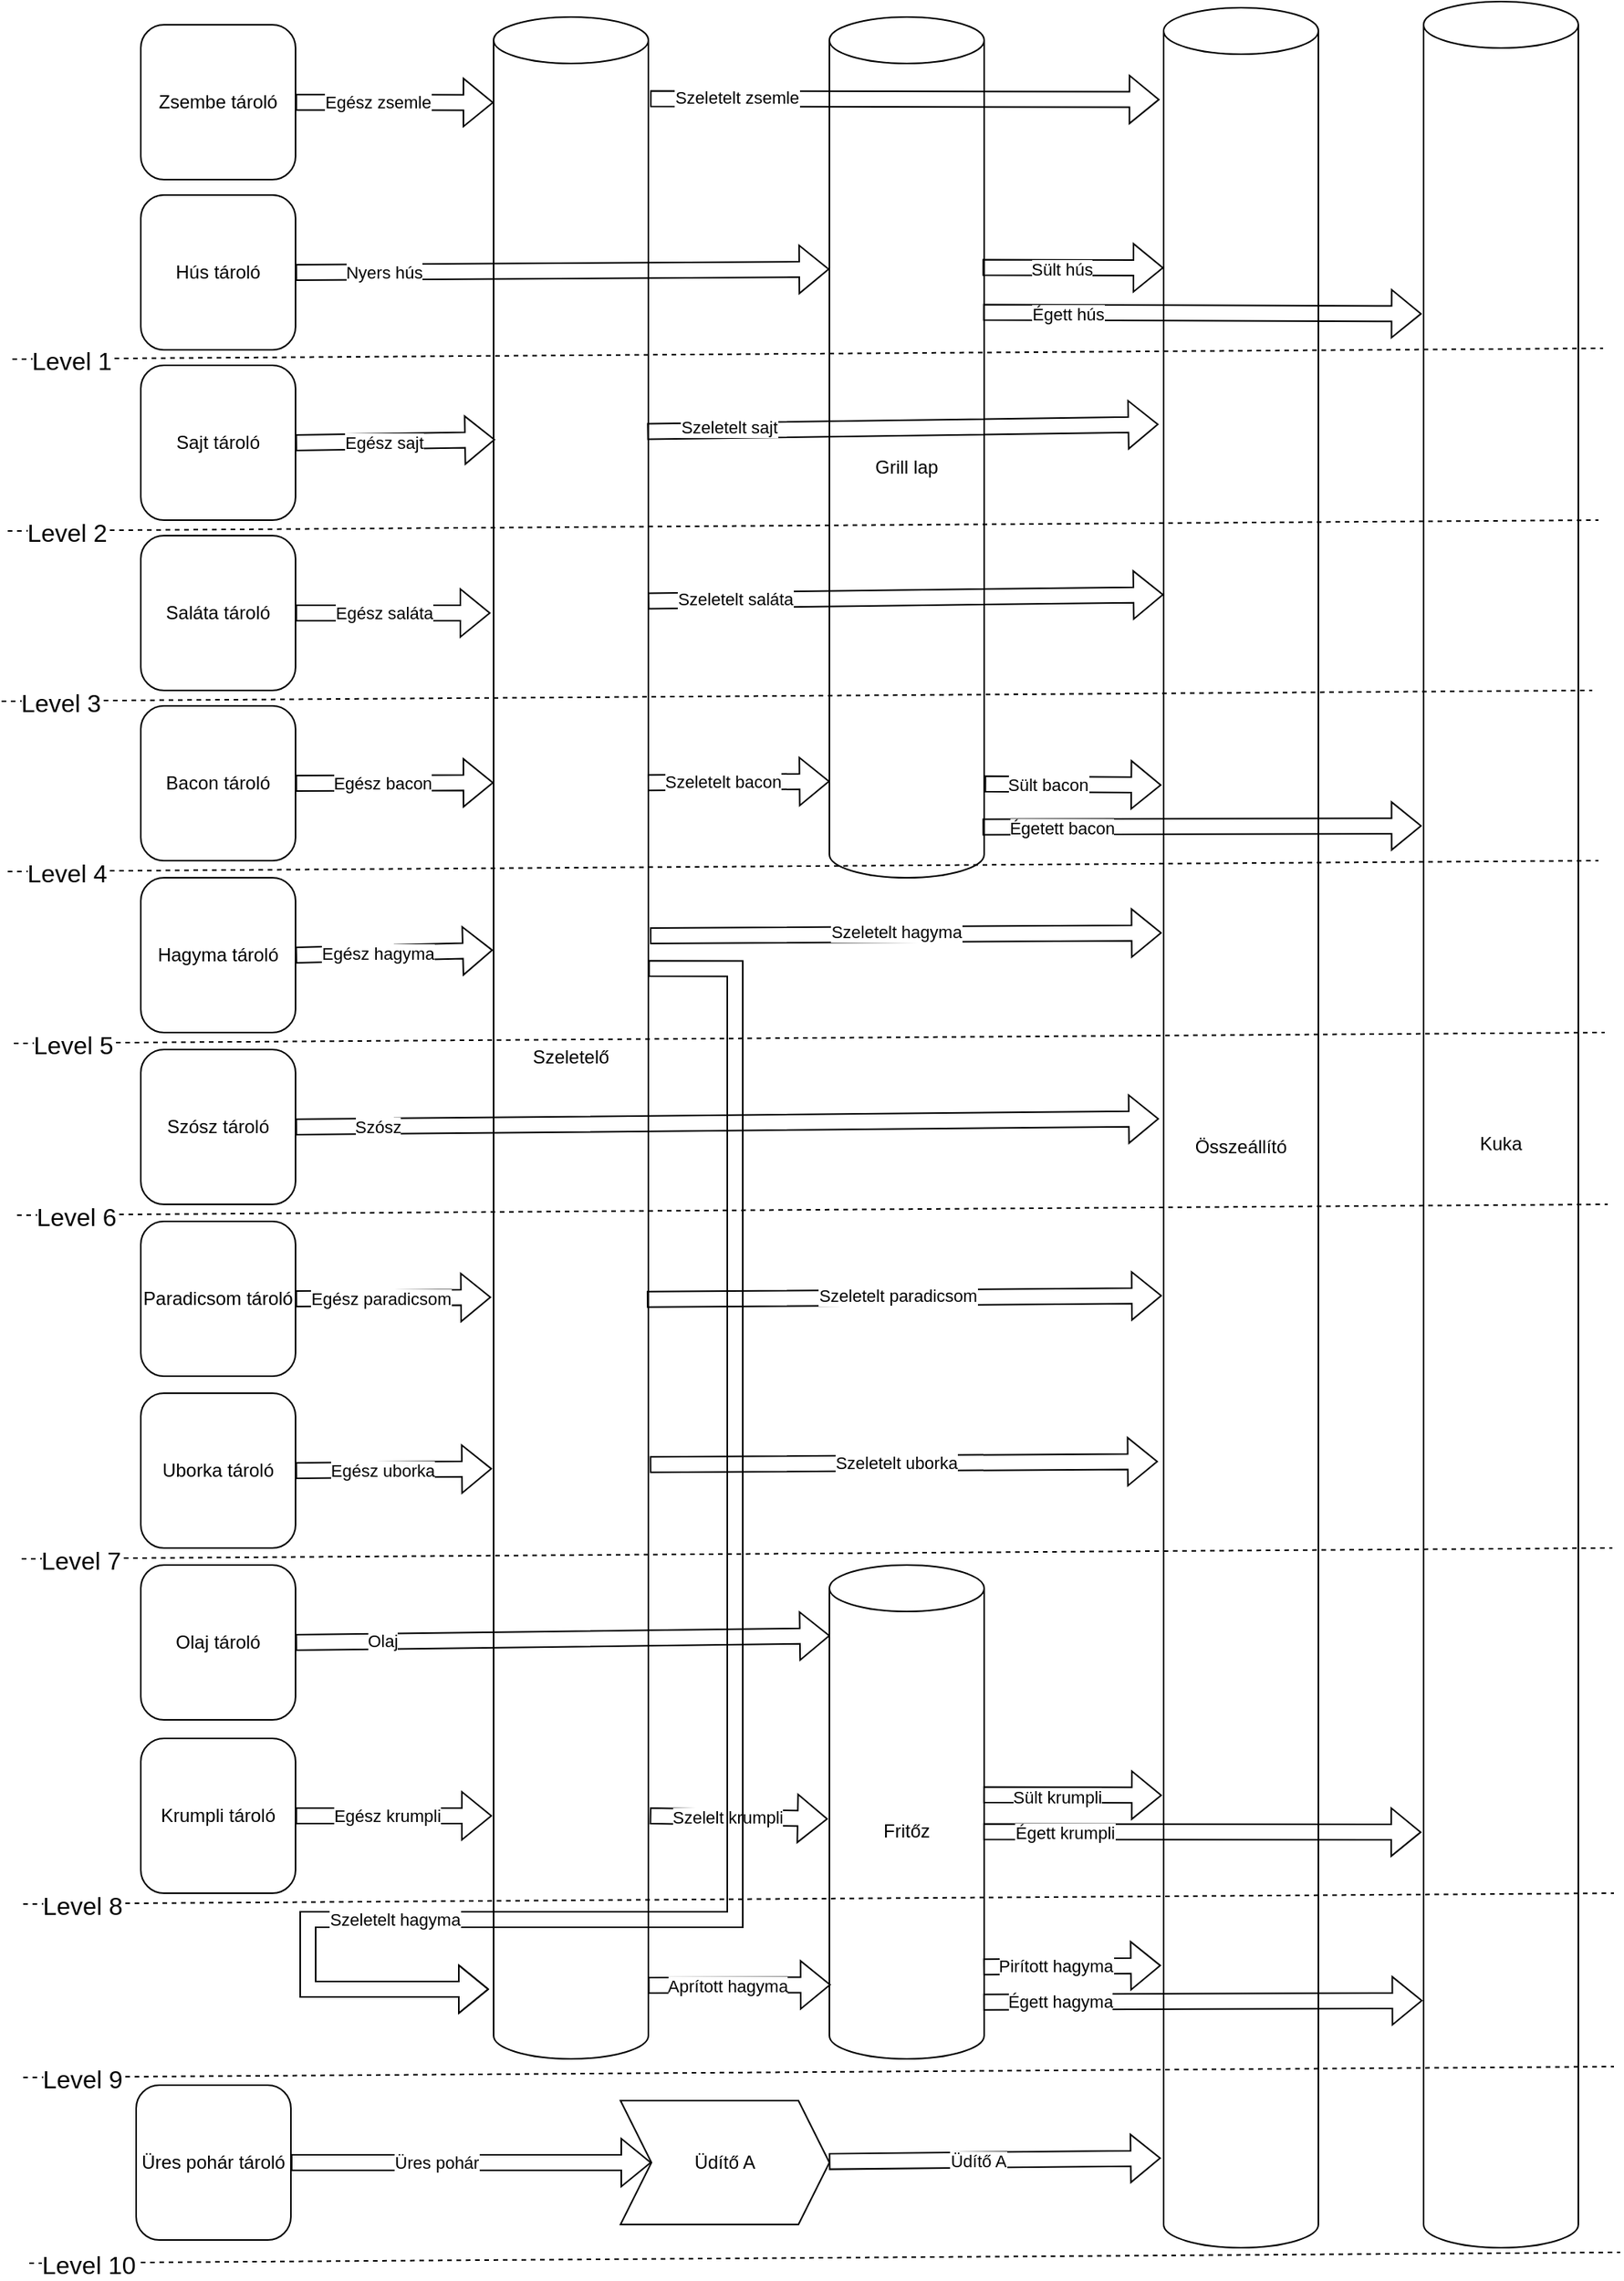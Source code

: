 <mxfile version="20.4.1" type="device"><diagram id="pB3RQea7qA_0PDvsNQ9B" name="1 oldal"><mxGraphModel dx="1695" dy="1345" grid="0" gridSize="10" guides="1" tooltips="1" connect="1" arrows="1" fold="1" page="0" pageScale="1" pageWidth="827" pageHeight="1169" math="0" shadow="0"><root><mxCell id="0"/><mxCell id="1" parent="0"/><mxCell id="LJ7KMssVu-tQvVrN7xNj-1" value="Zsembe tároló" style="rounded=1;whiteSpace=wrap;html=1;" parent="1" vertex="1"><mxGeometry x="162" y="-29" width="100" height="100" as="geometry"/></mxCell><mxCell id="LJ7KMssVu-tQvVrN7xNj-2" value="Hús tároló" style="rounded=1;whiteSpace=wrap;html=1;" parent="1" vertex="1"><mxGeometry x="162" y="81" width="100" height="100" as="geometry"/></mxCell><mxCell id="LJ7KMssVu-tQvVrN7xNj-3" value="" style="shape=flexArrow;endArrow=classic;html=1;rounded=0;entryX=0;entryY=0;entryDx=0;entryDy=55.25;entryPerimeter=0;" parent="1" source="LJ7KMssVu-tQvVrN7xNj-1" target="LJ7KMssVu-tQvVrN7xNj-5" edge="1"><mxGeometry width="50" height="50" relative="1" as="geometry"><mxPoint x="417" y="65" as="sourcePoint"/><mxPoint x="466" y="21" as="targetPoint"/></mxGeometry></mxCell><mxCell id="LJ7KMssVu-tQvVrN7xNj-4" value="Egész zsemle" style="edgeLabel;html=1;align=center;verticalAlign=middle;resizable=0;points=[];" parent="LJ7KMssVu-tQvVrN7xNj-3" vertex="1" connectable="0"><mxGeometry x="-0.177" relative="1" as="geometry"><mxPoint as="offset"/></mxGeometry></mxCell><mxCell id="LJ7KMssVu-tQvVrN7xNj-5" value="Szeletelő" style="shape=cylinder3;whiteSpace=wrap;html=1;boundedLbl=1;backgroundOutline=1;size=15;" parent="1" vertex="1"><mxGeometry x="390" y="-34" width="100" height="1319" as="geometry"/></mxCell><mxCell id="LJ7KMssVu-tQvVrN7xNj-7" value="Grill lap" style="shape=cylinder3;whiteSpace=wrap;html=1;boundedLbl=1;backgroundOutline=1;size=15;" parent="1" vertex="1"><mxGeometry x="607" y="-34" width="100" height="556" as="geometry"/></mxCell><mxCell id="LJ7KMssVu-tQvVrN7xNj-8" value="" style="shape=flexArrow;endArrow=classic;html=1;rounded=0;exitX=1;exitY=0.5;exitDx=0;exitDy=0;entryX=0;entryY=0.293;entryDx=0;entryDy=0;entryPerimeter=0;" parent="1" source="LJ7KMssVu-tQvVrN7xNj-2" target="LJ7KMssVu-tQvVrN7xNj-7" edge="1"><mxGeometry width="50" height="50" relative="1" as="geometry"><mxPoint x="282" y="435" as="sourcePoint"/><mxPoint x="565" y="120" as="targetPoint"/></mxGeometry></mxCell><mxCell id="LJ7KMssVu-tQvVrN7xNj-9" value="Nyers hús" style="edgeLabel;html=1;align=center;verticalAlign=middle;resizable=0;points=[];" parent="LJ7KMssVu-tQvVrN7xNj-8" vertex="1" connectable="0"><mxGeometry x="-0.578" y="2" relative="1" as="geometry"><mxPoint x="-16" y="2" as="offset"/></mxGeometry></mxCell><mxCell id="LJ7KMssVu-tQvVrN7xNj-10" value="Sajt tároló" style="rounded=1;whiteSpace=wrap;html=1;" parent="1" vertex="1"><mxGeometry x="162" y="191" width="100" height="100" as="geometry"/></mxCell><mxCell id="LJ7KMssVu-tQvVrN7xNj-11" value="" style="shape=flexArrow;endArrow=classic;html=1;rounded=0;exitX=1;exitY=0.5;exitDx=0;exitDy=0;" parent="1" source="LJ7KMssVu-tQvVrN7xNj-10" edge="1"><mxGeometry width="50" height="50" relative="1" as="geometry"><mxPoint x="218" y="321" as="sourcePoint"/><mxPoint x="391" y="239" as="targetPoint"/></mxGeometry></mxCell><mxCell id="LJ7KMssVu-tQvVrN7xNj-13" value="Egész sajt" style="edgeLabel;html=1;align=center;verticalAlign=middle;resizable=0;points=[];" parent="LJ7KMssVu-tQvVrN7xNj-11" vertex="1" connectable="0"><mxGeometry x="-0.29" relative="1" as="geometry"><mxPoint x="11" as="offset"/></mxGeometry></mxCell><mxCell id="LJ7KMssVu-tQvVrN7xNj-14" value="Saláta tároló" style="rounded=1;whiteSpace=wrap;html=1;" parent="1" vertex="1"><mxGeometry x="162" y="301" width="100" height="100" as="geometry"/></mxCell><mxCell id="LJ7KMssVu-tQvVrN7xNj-16" value="" style="shape=flexArrow;endArrow=classic;html=1;rounded=0;exitX=1;exitY=0.5;exitDx=0;exitDy=0;" parent="1" source="LJ7KMssVu-tQvVrN7xNj-14" edge="1"><mxGeometry width="50" height="50" relative="1" as="geometry"><mxPoint x="272" y="310" as="sourcePoint"/><mxPoint x="388" y="351" as="targetPoint"/></mxGeometry></mxCell><mxCell id="LJ7KMssVu-tQvVrN7xNj-17" value="Egész saláta" style="edgeLabel;html=1;align=center;verticalAlign=middle;resizable=0;points=[];" parent="LJ7KMssVu-tQvVrN7xNj-16" vertex="1" connectable="0"><mxGeometry x="-0.369" y="2" relative="1" as="geometry"><mxPoint x="17" y="2" as="offset"/></mxGeometry></mxCell><mxCell id="LJ7KMssVu-tQvVrN7xNj-18" value="Bacon tároló" style="rounded=1;whiteSpace=wrap;html=1;" parent="1" vertex="1"><mxGeometry x="162" y="411" width="100" height="100" as="geometry"/></mxCell><mxCell id="LJ7KMssVu-tQvVrN7xNj-19" value="" style="shape=flexArrow;endArrow=classic;html=1;rounded=0;exitX=1;exitY=0.5;exitDx=0;exitDy=0;entryX=0;entryY=0.375;entryDx=0;entryDy=0;entryPerimeter=0;" parent="1" source="LJ7KMssVu-tQvVrN7xNj-18" edge="1" target="LJ7KMssVu-tQvVrN7xNj-5"><mxGeometry width="50" height="50" relative="1" as="geometry"><mxPoint x="225" y="386" as="sourcePoint"/><mxPoint x="389" y="462" as="targetPoint"/></mxGeometry></mxCell><mxCell id="LJ7KMssVu-tQvVrN7xNj-20" value="Egész bacon" style="edgeLabel;html=1;align=center;verticalAlign=middle;resizable=0;points=[];" parent="LJ7KMssVu-tQvVrN7xNj-19" vertex="1" connectable="0"><mxGeometry x="-0.166" y="-2" relative="1" as="geometry"><mxPoint x="2" y="-2" as="offset"/></mxGeometry></mxCell><mxCell id="LJ7KMssVu-tQvVrN7xNj-21" value="Hagyma tároló" style="rounded=1;whiteSpace=wrap;html=1;" parent="1" vertex="1"><mxGeometry x="162" y="522" width="100" height="100" as="geometry"/></mxCell><mxCell id="LJ7KMssVu-tQvVrN7xNj-22" value="" style="shape=flexArrow;endArrow=classic;html=1;rounded=0;exitX=0.995;exitY=0.375;exitDx=0;exitDy=0;exitPerimeter=0;entryX=0.002;entryY=0.888;entryDx=0;entryDy=0;entryPerimeter=0;" parent="1" source="LJ7KMssVu-tQvVrN7xNj-5" target="LJ7KMssVu-tQvVrN7xNj-7" edge="1"><mxGeometry width="50" height="50" relative="1" as="geometry"><mxPoint x="292" y="397" as="sourcePoint"/><mxPoint x="558" y="618" as="targetPoint"/></mxGeometry></mxCell><mxCell id="LJ7KMssVu-tQvVrN7xNj-23" value="Szeletelt bacon" style="edgeLabel;html=1;align=center;verticalAlign=middle;resizable=0;points=[];" parent="LJ7KMssVu-tQvVrN7xNj-22" vertex="1" connectable="0"><mxGeometry x="-0.181" y="1" relative="1" as="geometry"><mxPoint as="offset"/></mxGeometry></mxCell><mxCell id="LJ7KMssVu-tQvVrN7xNj-24" value="" style="shape=flexArrow;endArrow=classic;html=1;rounded=0;exitX=1;exitY=0.5;exitDx=0;exitDy=0;entryX=-0.004;entryY=0.457;entryDx=0;entryDy=0;entryPerimeter=0;" parent="1" source="LJ7KMssVu-tQvVrN7xNj-21" target="LJ7KMssVu-tQvVrN7xNj-5" edge="1"><mxGeometry width="50" height="50" relative="1" as="geometry"><mxPoint x="292" y="397" as="sourcePoint"/><mxPoint x="390" y="572" as="targetPoint"/></mxGeometry></mxCell><mxCell id="LJ7KMssVu-tQvVrN7xNj-25" value="Egész hagyma" style="edgeLabel;html=1;align=center;verticalAlign=middle;resizable=0;points=[];" parent="LJ7KMssVu-tQvVrN7xNj-24" vertex="1" connectable="0"><mxGeometry x="-0.18" relative="1" as="geometry"><mxPoint as="offset"/></mxGeometry></mxCell><mxCell id="LJ7KMssVu-tQvVrN7xNj-26" value="Szósz tároló" style="rounded=1;whiteSpace=wrap;html=1;" parent="1" vertex="1"><mxGeometry x="162" y="633" width="100" height="100" as="geometry"/></mxCell><mxCell id="LJ7KMssVu-tQvVrN7xNj-28" value="Paradicsom tároló" style="rounded=1;whiteSpace=wrap;html=1;" parent="1" vertex="1"><mxGeometry x="162" y="744" width="100" height="100" as="geometry"/></mxCell><mxCell id="LJ7KMssVu-tQvVrN7xNj-29" value="" style="shape=flexArrow;endArrow=classic;html=1;rounded=0;exitX=1;exitY=0.5;exitDx=0;exitDy=0;entryX=-0.016;entryY=0.627;entryDx=0;entryDy=0;entryPerimeter=0;" parent="1" source="LJ7KMssVu-tQvVrN7xNj-28" target="LJ7KMssVu-tQvVrN7xNj-5" edge="1"><mxGeometry width="50" height="50" relative="1" as="geometry"><mxPoint x="323" y="702" as="sourcePoint"/><mxPoint x="373" y="652" as="targetPoint"/></mxGeometry></mxCell><mxCell id="LJ7KMssVu-tQvVrN7xNj-30" value="Egész paradicsom" style="edgeLabel;html=1;align=center;verticalAlign=middle;resizable=0;points=[];" parent="LJ7KMssVu-tQvVrN7xNj-29" vertex="1" connectable="0"><mxGeometry x="-0.255" y="-1" relative="1" as="geometry"><mxPoint x="8" y="-1" as="offset"/></mxGeometry></mxCell><mxCell id="LJ7KMssVu-tQvVrN7xNj-31" value="Uborka tároló" style="rounded=1;whiteSpace=wrap;html=1;" parent="1" vertex="1"><mxGeometry x="162" y="855" width="100" height="100" as="geometry"/></mxCell><mxCell id="LJ7KMssVu-tQvVrN7xNj-32" value="" style="shape=flexArrow;endArrow=classic;html=1;rounded=0;exitX=1;exitY=0.5;exitDx=0;exitDy=0;entryX=-0.01;entryY=0.711;entryDx=0;entryDy=0;entryPerimeter=0;" parent="1" source="LJ7KMssVu-tQvVrN7xNj-31" target="LJ7KMssVu-tQvVrN7xNj-5" edge="1"><mxGeometry width="50" height="50" relative="1" as="geometry"><mxPoint x="323" y="862" as="sourcePoint"/><mxPoint x="373" y="812" as="targetPoint"/></mxGeometry></mxCell><mxCell id="LJ7KMssVu-tQvVrN7xNj-33" value="Egész uborka" style="edgeLabel;html=1;align=center;verticalAlign=middle;resizable=0;points=[];" parent="LJ7KMssVu-tQvVrN7xNj-32" vertex="1" connectable="0"><mxGeometry x="-0.128" y="-1" relative="1" as="geometry"><mxPoint y="-1" as="offset"/></mxGeometry></mxCell><mxCell id="LJ7KMssVu-tQvVrN7xNj-34" value="Olaj tároló" style="rounded=1;whiteSpace=wrap;html=1;" parent="1" vertex="1"><mxGeometry x="162" y="966" width="100" height="100" as="geometry"/></mxCell><mxCell id="LJ7KMssVu-tQvVrN7xNj-35" value="" style="shape=flexArrow;endArrow=classic;html=1;rounded=0;exitX=1;exitY=0.5;exitDx=0;exitDy=0;entryX=0.004;entryY=0.143;entryDx=0;entryDy=0;entryPerimeter=0;" parent="1" source="LJ7KMssVu-tQvVrN7xNj-34" target="LJ7KMssVu-tQvVrN7xNj-37" edge="1"><mxGeometry width="50" height="50" relative="1" as="geometry"><mxPoint x="336" y="1048" as="sourcePoint"/><mxPoint x="597" y="1017" as="targetPoint"/></mxGeometry></mxCell><mxCell id="LJ7KMssVu-tQvVrN7xNj-36" value="Olaj" style="edgeLabel;html=1;align=center;verticalAlign=middle;resizable=0;points=[];" parent="LJ7KMssVu-tQvVrN7xNj-35" vertex="1" connectable="0"><mxGeometry x="-0.195" y="-1" relative="1" as="geometry"><mxPoint x="-83" as="offset"/></mxGeometry></mxCell><mxCell id="LJ7KMssVu-tQvVrN7xNj-37" value="Fritőz" style="shape=cylinder3;whiteSpace=wrap;html=1;boundedLbl=1;backgroundOutline=1;size=15;" parent="1" vertex="1"><mxGeometry x="607" y="966" width="100" height="319" as="geometry"/></mxCell><mxCell id="LJ7KMssVu-tQvVrN7xNj-40" value="" style="shape=flexArrow;endArrow=classic;html=1;rounded=0;exitX=1;exitY=0.5;exitDx=0;exitDy=0;" parent="1" source="LJ7KMssVu-tQvVrN7xNj-54" edge="1"><mxGeometry width="50" height="50" relative="1" as="geometry"><mxPoint x="262" y="1240" as="sourcePoint"/><mxPoint x="389" y="1128" as="targetPoint"/></mxGeometry></mxCell><mxCell id="LJ7KMssVu-tQvVrN7xNj-41" value="Egész krumpli" style="edgeLabel;html=1;align=center;verticalAlign=middle;resizable=0;points=[];" parent="LJ7KMssVu-tQvVrN7xNj-40" vertex="1" connectable="0"><mxGeometry x="-0.183" y="-2" relative="1" as="geometry"><mxPoint x="7" y="-2" as="offset"/></mxGeometry></mxCell><mxCell id="LJ7KMssVu-tQvVrN7xNj-44" value="" style="shape=flexArrow;endArrow=classic;html=1;rounded=0;exitX=1.009;exitY=0.881;exitDx=0;exitDy=0;exitPerimeter=0;" parent="1" source="LJ7KMssVu-tQvVrN7xNj-5" edge="1"><mxGeometry width="50" height="50" relative="1" as="geometry"><mxPoint x="356" y="1195" as="sourcePoint"/><mxPoint x="606" y="1130" as="targetPoint"/></mxGeometry></mxCell><mxCell id="LJ7KMssVu-tQvVrN7xNj-45" value="Szelelt krumpli" style="edgeLabel;html=1;align=center;verticalAlign=middle;resizable=0;points=[];" parent="LJ7KMssVu-tQvVrN7xNj-44" vertex="1" connectable="0"><mxGeometry x="-0.367" relative="1" as="geometry"><mxPoint x="13" as="offset"/></mxGeometry></mxCell><mxCell id="LJ7KMssVu-tQvVrN7xNj-46" value="" style="shape=flexArrow;endArrow=classic;html=1;rounded=0;exitX=0.998;exitY=0.964;exitDx=0;exitDy=0;exitPerimeter=0;entryX=0.009;entryY=0.85;entryDx=0;entryDy=0;entryPerimeter=0;" parent="1" source="LJ7KMssVu-tQvVrN7xNj-5" target="LJ7KMssVu-tQvVrN7xNj-37" edge="1"><mxGeometry width="50" height="50" relative="1" as="geometry"><mxPoint x="356" y="1195" as="sourcePoint"/><mxPoint x="584" y="1247" as="targetPoint"/></mxGeometry></mxCell><mxCell id="LJ7KMssVu-tQvVrN7xNj-47" value="Aprított hagyma" style="edgeLabel;html=1;align=center;verticalAlign=middle;resizable=0;points=[];" parent="LJ7KMssVu-tQvVrN7xNj-46" vertex="1" connectable="0"><mxGeometry x="-0.254" y="-1" relative="1" as="geometry"><mxPoint x="7" y="-1" as="offset"/></mxGeometry></mxCell><mxCell id="LJ7KMssVu-tQvVrN7xNj-54" value="Krumpli tároló" style="rounded=1;whiteSpace=wrap;html=1;" parent="1" vertex="1"><mxGeometry x="162" y="1078" width="100" height="100" as="geometry"/></mxCell><mxCell id="LJ7KMssVu-tQvVrN7xNj-58" value="" style="shape=flexArrow;endArrow=classic;html=1;rounded=0;edgeStyle=orthogonalEdgeStyle;exitX=1;exitY=0.466;exitDx=0;exitDy=0;exitPerimeter=0;" parent="1" source="LJ7KMssVu-tQvVrN7xNj-5" edge="1"><mxGeometry width="50" height="50" relative="1" as="geometry"><mxPoint x="597" y="560" as="sourcePoint"/><mxPoint x="387" y="1240" as="targetPoint"/><Array as="points"><mxPoint x="546" y="581"/><mxPoint x="546" y="1195"/><mxPoint x="270" y="1195"/><mxPoint x="270" y="1240"/></Array></mxGeometry></mxCell><mxCell id="LJ7KMssVu-tQvVrN7xNj-59" value="Szeletelt hagyma" style="edgeLabel;html=1;align=center;verticalAlign=middle;resizable=0;points=[];" parent="LJ7KMssVu-tQvVrN7xNj-58" vertex="1" connectable="0"><mxGeometry x="0.608" relative="1" as="geometry"><mxPoint as="offset"/></mxGeometry></mxCell><mxCell id="LJ7KMssVu-tQvVrN7xNj-66" value="Összeállító" style="shape=cylinder3;whiteSpace=wrap;html=1;boundedLbl=1;backgroundOutline=1;size=15;" parent="1" vertex="1"><mxGeometry x="823" y="-40" width="100" height="1447" as="geometry"/></mxCell><mxCell id="LJ7KMssVu-tQvVrN7xNj-74" value="Kuka" style="shape=cylinder3;whiteSpace=wrap;html=1;boundedLbl=1;backgroundOutline=1;size=15;" parent="1" vertex="1"><mxGeometry x="991" y="-44" width="100" height="1451" as="geometry"/></mxCell><mxCell id="LJ7KMssVu-tQvVrN7xNj-75" value="" style="shape=flexArrow;endArrow=classic;html=1;rounded=0;exitX=1.011;exitY=0.04;exitDx=0;exitDy=0;exitPerimeter=0;entryX=-0.026;entryY=0.041;entryDx=0;entryDy=0;entryPerimeter=0;" parent="1" source="LJ7KMssVu-tQvVrN7xNj-5" target="LJ7KMssVu-tQvVrN7xNj-66" edge="1"><mxGeometry width="50" height="50" relative="1" as="geometry"><mxPoint x="739" y="87" as="sourcePoint"/><mxPoint x="789" y="37" as="targetPoint"/></mxGeometry></mxCell><mxCell id="LJ7KMssVu-tQvVrN7xNj-76" value="Szeletelt zsemle" style="edgeLabel;html=1;align=center;verticalAlign=middle;resizable=0;points=[];" parent="LJ7KMssVu-tQvVrN7xNj-75" vertex="1" connectable="0"><mxGeometry x="-0.687" y="-1" relative="1" as="geometry"><mxPoint x="4" y="-2" as="offset"/></mxGeometry></mxCell><mxCell id="LJ7KMssVu-tQvVrN7xNj-77" value="" style="shape=flexArrow;endArrow=classic;html=1;rounded=0;exitX=0.989;exitY=0.291;exitDx=0;exitDy=0;exitPerimeter=0;" parent="1" source="LJ7KMssVu-tQvVrN7xNj-7" edge="1"><mxGeometry width="50" height="50" relative="1" as="geometry"><mxPoint x="792" y="180" as="sourcePoint"/><mxPoint x="823" y="128" as="targetPoint"/></mxGeometry></mxCell><mxCell id="LJ7KMssVu-tQvVrN7xNj-78" value="Sült hús" style="edgeLabel;html=1;align=center;verticalAlign=middle;resizable=0;points=[];" parent="LJ7KMssVu-tQvVrN7xNj-77" vertex="1" connectable="0"><mxGeometry x="-0.127" y="-1" relative="1" as="geometry"><mxPoint as="offset"/></mxGeometry></mxCell><mxCell id="LJ7KMssVu-tQvVrN7xNj-79" value="" style="shape=flexArrow;endArrow=classic;html=1;rounded=0;exitX=0.993;exitY=0.343;exitDx=0;exitDy=0;exitPerimeter=0;entryX=-0.012;entryY=0.139;entryDx=0;entryDy=0;entryPerimeter=0;" parent="1" source="LJ7KMssVu-tQvVrN7xNj-7" target="LJ7KMssVu-tQvVrN7xNj-74" edge="1"><mxGeometry width="50" height="50" relative="1" as="geometry"><mxPoint x="792" y="180" as="sourcePoint"/><mxPoint x="973" y="157" as="targetPoint"/></mxGeometry></mxCell><mxCell id="LJ7KMssVu-tQvVrN7xNj-80" value="Égett hús" style="edgeLabel;html=1;align=center;verticalAlign=middle;resizable=0;points=[];" parent="LJ7KMssVu-tQvVrN7xNj-79" vertex="1" connectable="0"><mxGeometry x="-0.615" y="-1" relative="1" as="geometry"><mxPoint as="offset"/></mxGeometry></mxCell><mxCell id="LJ7KMssVu-tQvVrN7xNj-81" value="" style="shape=flexArrow;endArrow=classic;html=1;rounded=0;exitX=0.992;exitY=0.203;exitDx=0;exitDy=0;exitPerimeter=0;entryX=-0.033;entryY=0.186;entryDx=0;entryDy=0;entryPerimeter=0;" parent="1" source="LJ7KMssVu-tQvVrN7xNj-5" target="LJ7KMssVu-tQvVrN7xNj-66" edge="1"><mxGeometry width="50" height="50" relative="1" as="geometry"><mxPoint x="565" y="266" as="sourcePoint"/><mxPoint x="795" y="244" as="targetPoint"/></mxGeometry></mxCell><mxCell id="LJ7KMssVu-tQvVrN7xNj-82" value="Szeletelt sajt" style="edgeLabel;html=1;align=center;verticalAlign=middle;resizable=0;points=[];" parent="LJ7KMssVu-tQvVrN7xNj-81" vertex="1" connectable="0"><mxGeometry x="-0.68" y="2" relative="1" as="geometry"><mxPoint as="offset"/></mxGeometry></mxCell><mxCell id="LJ7KMssVu-tQvVrN7xNj-83" value="" style="shape=flexArrow;endArrow=classic;html=1;rounded=0;exitX=0.997;exitY=0.286;exitDx=0;exitDy=0;exitPerimeter=0;entryX=0;entryY=0.262;entryDx=0;entryDy=0;entryPerimeter=0;" parent="1" source="LJ7KMssVu-tQvVrN7xNj-5" target="LJ7KMssVu-tQvVrN7xNj-66" edge="1"><mxGeometry width="50" height="50" relative="1" as="geometry"><mxPoint x="640" y="371" as="sourcePoint"/><mxPoint x="690" y="321" as="targetPoint"/></mxGeometry></mxCell><mxCell id="LJ7KMssVu-tQvVrN7xNj-84" value="Szeletelt saláta" style="edgeLabel;html=1;align=center;verticalAlign=middle;resizable=0;points=[];" parent="LJ7KMssVu-tQvVrN7xNj-83" vertex="1" connectable="0"><mxGeometry x="-0.664" y="-1" relative="1" as="geometry"><mxPoint y="-2" as="offset"/></mxGeometry></mxCell><mxCell id="LJ7KMssVu-tQvVrN7xNj-87" value="" style="shape=flexArrow;endArrow=classic;html=1;rounded=0;exitX=0.989;exitY=0.941;exitDx=0;exitDy=0;exitPerimeter=0;entryX=-0.012;entryY=0.367;entryDx=0;entryDy=0;entryPerimeter=0;" parent="1" source="LJ7KMssVu-tQvVrN7xNj-7" target="LJ7KMssVu-tQvVrN7xNj-74" edge="1"><mxGeometry width="50" height="50" relative="1" as="geometry"><mxPoint x="800" y="390" as="sourcePoint"/><mxPoint x="990" y="491" as="targetPoint"/></mxGeometry></mxCell><mxCell id="LJ7KMssVu-tQvVrN7xNj-90" value="Égetett bacon" style="edgeLabel;html=1;align=center;verticalAlign=middle;resizable=0;points=[];" parent="LJ7KMssVu-tQvVrN7xNj-87" vertex="1" connectable="0"><mxGeometry x="-0.731" y="-1" relative="1" as="geometry"><mxPoint x="13" as="offset"/></mxGeometry></mxCell><mxCell id="LJ7KMssVu-tQvVrN7xNj-88" value="" style="shape=flexArrow;endArrow=classic;html=1;rounded=0;exitX=1.003;exitY=0.891;exitDx=0;exitDy=0;exitPerimeter=0;entryX=-0.014;entryY=0.347;entryDx=0;entryDy=0;entryPerimeter=0;" parent="1" source="LJ7KMssVu-tQvVrN7xNj-7" target="LJ7KMssVu-tQvVrN7xNj-66" edge="1"><mxGeometry width="50" height="50" relative="1" as="geometry"><mxPoint x="800" y="390" as="sourcePoint"/><mxPoint x="799" y="461" as="targetPoint"/></mxGeometry></mxCell><mxCell id="LJ7KMssVu-tQvVrN7xNj-89" value="Sült bacon" style="edgeLabel;html=1;align=center;verticalAlign=middle;resizable=0;points=[];" parent="LJ7KMssVu-tQvVrN7xNj-88" vertex="1" connectable="0"><mxGeometry x="-0.29" relative="1" as="geometry"><mxPoint as="offset"/></mxGeometry></mxCell><mxCell id="LJ7KMssVu-tQvVrN7xNj-91" value="" style="shape=flexArrow;endArrow=classic;html=1;rounded=0;exitX=1.01;exitY=0.45;exitDx=0;exitDy=0;exitPerimeter=0;entryX=-0.012;entryY=0.413;entryDx=0;entryDy=0;entryPerimeter=0;" parent="1" source="LJ7KMssVu-tQvVrN7xNj-5" target="LJ7KMssVu-tQvVrN7xNj-66" edge="1"><mxGeometry width="50" height="50" relative="1" as="geometry"><mxPoint x="783" y="580" as="sourcePoint"/><mxPoint x="833" y="530" as="targetPoint"/></mxGeometry></mxCell><mxCell id="LJ7KMssVu-tQvVrN7xNj-92" value="Szeletelt hagyma" style="edgeLabel;html=1;align=center;verticalAlign=middle;resizable=0;points=[];" parent="LJ7KMssVu-tQvVrN7xNj-91" vertex="1" connectable="0"><mxGeometry x="-0.665" y="-1" relative="1" as="geometry"><mxPoint x="103" y="-3" as="offset"/></mxGeometry></mxCell><mxCell id="LJ7KMssVu-tQvVrN7xNj-93" value="" style="shape=flexArrow;endArrow=classic;html=1;rounded=0;exitX=1;exitY=0.5;exitDx=0;exitDy=0;entryX=-0.03;entryY=0.496;entryDx=0;entryDy=0;entryPerimeter=0;" parent="1" source="LJ7KMssVu-tQvVrN7xNj-26" target="LJ7KMssVu-tQvVrN7xNj-66" edge="1"><mxGeometry width="50" height="50" relative="1" as="geometry"><mxPoint x="476" y="666" as="sourcePoint"/><mxPoint x="782" y="692" as="targetPoint"/></mxGeometry></mxCell><mxCell id="LJ7KMssVu-tQvVrN7xNj-94" value="Szósz" style="edgeLabel;html=1;align=center;verticalAlign=middle;resizable=0;points=[];" parent="LJ7KMssVu-tQvVrN7xNj-93" vertex="1" connectable="0"><mxGeometry x="-0.82" y="-3" relative="1" as="geometry"><mxPoint x="3" y="-3" as="offset"/></mxGeometry></mxCell><mxCell id="LJ7KMssVu-tQvVrN7xNj-95" value="" style="shape=flexArrow;endArrow=classic;html=1;rounded=0;exitX=0.99;exitY=0.628;exitDx=0;exitDy=0;exitPerimeter=0;entryX=-0.011;entryY=0.575;entryDx=0;entryDy=0;entryPerimeter=0;" parent="1" source="LJ7KMssVu-tQvVrN7xNj-5" target="LJ7KMssVu-tQvVrN7xNj-66" edge="1"><mxGeometry width="50" height="50" relative="1" as="geometry"><mxPoint x="556" y="758" as="sourcePoint"/><mxPoint x="606" y="708" as="targetPoint"/></mxGeometry></mxCell><mxCell id="LJ7KMssVu-tQvVrN7xNj-96" value="Szeletelt paradicsom" style="edgeLabel;html=1;align=center;verticalAlign=middle;resizable=0;points=[];" parent="LJ7KMssVu-tQvVrN7xNj-95" vertex="1" connectable="0"><mxGeometry x="-0.041" y="-3" relative="1" as="geometry"><mxPoint x="2" y="-4" as="offset"/></mxGeometry></mxCell><mxCell id="LJ7KMssVu-tQvVrN7xNj-97" value="" style="shape=flexArrow;endArrow=classic;html=1;rounded=0;exitX=1.009;exitY=0.709;exitDx=0;exitDy=0;exitPerimeter=0;entryX=-0.037;entryY=0.649;entryDx=0;entryDy=0;entryPerimeter=0;" parent="1" source="LJ7KMssVu-tQvVrN7xNj-5" target="LJ7KMssVu-tQvVrN7xNj-66" edge="1"><mxGeometry width="50" height="50" relative="1" as="geometry"><mxPoint x="556" y="816" as="sourcePoint"/><mxPoint x="606" y="766" as="targetPoint"/></mxGeometry></mxCell><mxCell id="LJ7KMssVu-tQvVrN7xNj-98" value="Szeletelt uborka" style="edgeLabel;html=1;align=center;verticalAlign=middle;resizable=0;points=[];" parent="LJ7KMssVu-tQvVrN7xNj-97" vertex="1" connectable="0"><mxGeometry x="-0.036" relative="1" as="geometry"><mxPoint as="offset"/></mxGeometry></mxCell><mxCell id="LJ7KMssVu-tQvVrN7xNj-99" value="" style="shape=flexArrow;endArrow=classic;html=1;rounded=0;exitX=0.994;exitY=0.465;exitDx=0;exitDy=0;exitPerimeter=0;entryX=-0.011;entryY=0.798;entryDx=0;entryDy=0;entryPerimeter=0;" parent="1" source="LJ7KMssVu-tQvVrN7xNj-37" target="LJ7KMssVu-tQvVrN7xNj-66" edge="1"><mxGeometry width="50" height="50" relative="1" as="geometry"><mxPoint x="556" y="987" as="sourcePoint"/><mxPoint x="606" y="937" as="targetPoint"/></mxGeometry></mxCell><mxCell id="LJ7KMssVu-tQvVrN7xNj-100" value="Sült krumpli" style="edgeLabel;html=1;align=center;verticalAlign=middle;resizable=0;points=[];" parent="LJ7KMssVu-tQvVrN7xNj-99" vertex="1" connectable="0"><mxGeometry x="-0.182" y="-1" relative="1" as="geometry"><mxPoint as="offset"/></mxGeometry></mxCell><mxCell id="LJ7KMssVu-tQvVrN7xNj-101" value="" style="shape=flexArrow;endArrow=classic;html=1;rounded=0;exitX=0.994;exitY=0.54;exitDx=0;exitDy=0;exitPerimeter=0;entryX=-0.014;entryY=0.815;entryDx=0;entryDy=0;entryPerimeter=0;" parent="1" source="LJ7KMssVu-tQvVrN7xNj-37" target="LJ7KMssVu-tQvVrN7xNj-74" edge="1"><mxGeometry width="50" height="50" relative="1" as="geometry"><mxPoint x="700" y="1157" as="sourcePoint"/><mxPoint x="750" y="1107" as="targetPoint"/></mxGeometry></mxCell><mxCell id="LJ7KMssVu-tQvVrN7xNj-102" value="Égett krumpli" style="edgeLabel;html=1;align=center;verticalAlign=middle;resizable=0;points=[];" parent="LJ7KMssVu-tQvVrN7xNj-101" vertex="1" connectable="0"><mxGeometry x="-0.634" relative="1" as="geometry"><mxPoint as="offset"/></mxGeometry></mxCell><mxCell id="LJ7KMssVu-tQvVrN7xNj-103" value="" style="shape=flexArrow;endArrow=classic;html=1;rounded=0;exitX=0.994;exitY=0.814;exitDx=0;exitDy=0;exitPerimeter=0;entryX=-0.017;entryY=0.874;entryDx=0;entryDy=0;entryPerimeter=0;" parent="1" source="LJ7KMssVu-tQvVrN7xNj-37" target="LJ7KMssVu-tQvVrN7xNj-66" edge="1"><mxGeometry width="50" height="50" relative="1" as="geometry"><mxPoint x="766" y="1186" as="sourcePoint"/><mxPoint x="806" y="1252" as="targetPoint"/></mxGeometry></mxCell><mxCell id="LJ7KMssVu-tQvVrN7xNj-104" value="Pirított hagyma" style="edgeLabel;html=1;align=center;verticalAlign=middle;resizable=0;points=[];" parent="LJ7KMssVu-tQvVrN7xNj-103" vertex="1" connectable="0"><mxGeometry x="-0.693" y="-1" relative="1" as="geometry"><mxPoint x="29" y="-2" as="offset"/></mxGeometry></mxCell><mxCell id="LJ7KMssVu-tQvVrN7xNj-105" value="" style="shape=flexArrow;endArrow=classic;html=1;rounded=0;exitX=0.994;exitY=0.885;exitDx=0;exitDy=0;exitPerimeter=0;entryX=-0.007;entryY=0.89;entryDx=0;entryDy=0;entryPerimeter=0;" parent="1" source="LJ7KMssVu-tQvVrN7xNj-37" target="LJ7KMssVu-tQvVrN7xNj-74" edge="1"><mxGeometry width="50" height="50" relative="1" as="geometry"><mxPoint x="752" y="1285" as="sourcePoint"/><mxPoint x="984" y="1277" as="targetPoint"/></mxGeometry></mxCell><mxCell id="LJ7KMssVu-tQvVrN7xNj-106" value="Égett hagyma" style="edgeLabel;html=1;align=center;verticalAlign=middle;resizable=0;points=[];" parent="LJ7KMssVu-tQvVrN7xNj-105" vertex="1" connectable="0"><mxGeometry x="-0.573" y="-2" relative="1" as="geometry"><mxPoint x="-11" y="-2" as="offset"/></mxGeometry></mxCell><mxCell id="LJ7KMssVu-tQvVrN7xNj-107" value="Üdítő A" style="shape=step;perimeter=stepPerimeter;whiteSpace=wrap;html=1;fixedSize=1;" parent="1" vertex="1"><mxGeometry x="472" y="1312" width="135" height="80" as="geometry"/></mxCell><mxCell id="LJ7KMssVu-tQvVrN7xNj-111" value="" style="shape=flexArrow;endArrow=classic;html=1;rounded=0;entryX=0;entryY=0.5;entryDx=0;entryDy=0;exitX=1;exitY=0.5;exitDx=0;exitDy=0;" parent="1" source="VmUSTJKRnvC_kRySAfmN-4" target="LJ7KMssVu-tQvVrN7xNj-107" edge="1"><mxGeometry width="50" height="50" relative="1" as="geometry"><mxPoint x="262.6" y="1340.563" as="sourcePoint"/><mxPoint x="723" y="1310" as="targetPoint"/></mxGeometry></mxCell><mxCell id="LJ7KMssVu-tQvVrN7xNj-112" value="Üres pohár" style="edgeLabel;html=1;align=center;verticalAlign=middle;resizable=0;points=[];" parent="LJ7KMssVu-tQvVrN7xNj-111" vertex="1" connectable="0"><mxGeometry x="-0.192" y="2" relative="1" as="geometry"><mxPoint y="2" as="offset"/></mxGeometry></mxCell><mxCell id="LJ7KMssVu-tQvVrN7xNj-119" value="" style="shape=flexArrow;endArrow=classic;html=1;rounded=0;entryX=-0.018;entryY=0.96;entryDx=0;entryDy=0;entryPerimeter=0;" parent="1" source="LJ7KMssVu-tQvVrN7xNj-107" target="LJ7KMssVu-tQvVrN7xNj-66" edge="1"><mxGeometry width="50" height="50" relative="1" as="geometry"><mxPoint x="851" y="1423" as="sourcePoint"/><mxPoint x="786" y="1373" as="targetPoint"/></mxGeometry></mxCell><mxCell id="LJ7KMssVu-tQvVrN7xNj-120" value="Üdítő A" style="edgeLabel;html=1;align=center;verticalAlign=middle;resizable=0;points=[];" parent="LJ7KMssVu-tQvVrN7xNj-119" vertex="1" connectable="0"><mxGeometry x="-0.229" y="-2" relative="1" as="geometry"><mxPoint x="14" y="-2" as="offset"/></mxGeometry></mxCell><mxCell id="LJ7KMssVu-tQvVrN7xNj-128" value="" style="endArrow=none;dashed=1;html=1;rounded=0;" parent="1" edge="1"><mxGeometry width="50" height="50" relative="1" as="geometry"><mxPoint x="79" y="187" as="sourcePoint"/><mxPoint x="1107" y="180" as="targetPoint"/></mxGeometry></mxCell><mxCell id="LJ7KMssVu-tQvVrN7xNj-129" value="&lt;font style=&quot;font-size: 16px;&quot;&gt;Level 1&lt;/font&gt;" style="edgeLabel;html=1;align=center;verticalAlign=middle;resizable=0;points=[];" parent="LJ7KMssVu-tQvVrN7xNj-128" vertex="1" connectable="0"><mxGeometry x="-0.926" y="-1" relative="1" as="geometry"><mxPoint as="offset"/></mxGeometry></mxCell><mxCell id="LJ7KMssVu-tQvVrN7xNj-130" value="" style="endArrow=none;dashed=1;html=1;rounded=0;" parent="1" edge="1"><mxGeometry width="50" height="50" relative="1" as="geometry"><mxPoint x="76" y="298" as="sourcePoint"/><mxPoint x="1104" y="291" as="targetPoint"/></mxGeometry></mxCell><mxCell id="LJ7KMssVu-tQvVrN7xNj-131" value="&lt;font style=&quot;font-size: 16px;&quot;&gt;Level 2&lt;/font&gt;" style="edgeLabel;html=1;align=center;verticalAlign=middle;resizable=0;points=[];" parent="LJ7KMssVu-tQvVrN7xNj-130" vertex="1" connectable="0"><mxGeometry x="-0.926" y="-1" relative="1" as="geometry"><mxPoint as="offset"/></mxGeometry></mxCell><mxCell id="LJ7KMssVu-tQvVrN7xNj-132" value="" style="endArrow=none;dashed=1;html=1;rounded=0;" parent="1" edge="1"><mxGeometry width="50" height="50" relative="1" as="geometry"><mxPoint x="72" y="408" as="sourcePoint"/><mxPoint x="1100" y="401" as="targetPoint"/></mxGeometry></mxCell><mxCell id="LJ7KMssVu-tQvVrN7xNj-133" value="&lt;font style=&quot;font-size: 16px;&quot;&gt;Level 3&lt;/font&gt;" style="edgeLabel;html=1;align=center;verticalAlign=middle;resizable=0;points=[];" parent="LJ7KMssVu-tQvVrN7xNj-132" vertex="1" connectable="0"><mxGeometry x="-0.926" y="-1" relative="1" as="geometry"><mxPoint as="offset"/></mxGeometry></mxCell><mxCell id="LJ7KMssVu-tQvVrN7xNj-134" value="" style="endArrow=none;dashed=1;html=1;rounded=0;" parent="1" edge="1"><mxGeometry width="50" height="50" relative="1" as="geometry"><mxPoint x="76" y="518" as="sourcePoint"/><mxPoint x="1104" y="511" as="targetPoint"/></mxGeometry></mxCell><mxCell id="LJ7KMssVu-tQvVrN7xNj-135" value="&lt;font style=&quot;font-size: 16px;&quot;&gt;Level 4&lt;/font&gt;" style="edgeLabel;html=1;align=center;verticalAlign=middle;resizable=0;points=[];" parent="LJ7KMssVu-tQvVrN7xNj-134" vertex="1" connectable="0"><mxGeometry x="-0.926" y="-1" relative="1" as="geometry"><mxPoint as="offset"/></mxGeometry></mxCell><mxCell id="LJ7KMssVu-tQvVrN7xNj-136" value="" style="endArrow=none;dashed=1;html=1;rounded=0;" parent="1" edge="1"><mxGeometry width="50" height="50" relative="1" as="geometry"><mxPoint x="80" y="629" as="sourcePoint"/><mxPoint x="1108" y="622" as="targetPoint"/></mxGeometry></mxCell><mxCell id="LJ7KMssVu-tQvVrN7xNj-137" value="&lt;font style=&quot;font-size: 16px;&quot;&gt;Level 5&lt;/font&gt;" style="edgeLabel;html=1;align=center;verticalAlign=middle;resizable=0;points=[];" parent="LJ7KMssVu-tQvVrN7xNj-136" vertex="1" connectable="0"><mxGeometry x="-0.926" y="-1" relative="1" as="geometry"><mxPoint as="offset"/></mxGeometry></mxCell><mxCell id="LJ7KMssVu-tQvVrN7xNj-138" value="" style="endArrow=none;dashed=1;html=1;rounded=0;" parent="1" edge="1"><mxGeometry width="50" height="50" relative="1" as="geometry"><mxPoint x="82" y="740" as="sourcePoint"/><mxPoint x="1110" y="733" as="targetPoint"/></mxGeometry></mxCell><mxCell id="LJ7KMssVu-tQvVrN7xNj-139" value="&lt;font style=&quot;font-size: 16px;&quot;&gt;Level 6&lt;/font&gt;" style="edgeLabel;html=1;align=center;verticalAlign=middle;resizable=0;points=[];" parent="LJ7KMssVu-tQvVrN7xNj-138" vertex="1" connectable="0"><mxGeometry x="-0.926" y="-1" relative="1" as="geometry"><mxPoint as="offset"/></mxGeometry></mxCell><mxCell id="LJ7KMssVu-tQvVrN7xNj-140" value="" style="endArrow=none;dashed=1;html=1;rounded=0;" parent="1" edge="1"><mxGeometry width="50" height="50" relative="1" as="geometry"><mxPoint x="85" y="962" as="sourcePoint"/><mxPoint x="1113" y="955" as="targetPoint"/></mxGeometry></mxCell><mxCell id="LJ7KMssVu-tQvVrN7xNj-141" value="&lt;font style=&quot;font-size: 16px;&quot;&gt;Level 7&lt;br&gt;&lt;/font&gt;" style="edgeLabel;html=1;align=center;verticalAlign=middle;resizable=0;points=[];" parent="LJ7KMssVu-tQvVrN7xNj-140" vertex="1" connectable="0"><mxGeometry x="-0.926" y="-1" relative="1" as="geometry"><mxPoint as="offset"/></mxGeometry></mxCell><mxCell id="LJ7KMssVu-tQvVrN7xNj-142" value="" style="endArrow=none;dashed=1;html=1;rounded=0;" parent="1" edge="1"><mxGeometry width="50" height="50" relative="1" as="geometry"><mxPoint x="86" y="1185" as="sourcePoint"/><mxPoint x="1114" y="1178" as="targetPoint"/></mxGeometry></mxCell><mxCell id="LJ7KMssVu-tQvVrN7xNj-143" value="&lt;font style=&quot;font-size: 16px;&quot;&gt;Level 8&lt;/font&gt;" style="edgeLabel;html=1;align=center;verticalAlign=middle;resizable=0;points=[];" parent="LJ7KMssVu-tQvVrN7xNj-142" vertex="1" connectable="0"><mxGeometry x="-0.926" y="-1" relative="1" as="geometry"><mxPoint as="offset"/></mxGeometry></mxCell><mxCell id="LJ7KMssVu-tQvVrN7xNj-144" value="" style="endArrow=none;dashed=1;html=1;rounded=0;" parent="1" edge="1"><mxGeometry width="50" height="50" relative="1" as="geometry"><mxPoint x="86" y="1297" as="sourcePoint"/><mxPoint x="1114" y="1290" as="targetPoint"/></mxGeometry></mxCell><mxCell id="LJ7KMssVu-tQvVrN7xNj-145" value="&lt;font style=&quot;font-size: 16px;&quot;&gt;Level 9&lt;/font&gt;" style="edgeLabel;html=1;align=center;verticalAlign=middle;resizable=0;points=[];" parent="LJ7KMssVu-tQvVrN7xNj-144" vertex="1" connectable="0"><mxGeometry x="-0.926" y="-1" relative="1" as="geometry"><mxPoint as="offset"/></mxGeometry></mxCell><mxCell id="LJ7KMssVu-tQvVrN7xNj-146" value="" style="endArrow=none;dashed=1;html=1;rounded=0;" parent="1" edge="1"><mxGeometry width="50" height="50" relative="1" as="geometry"><mxPoint x="90" y="1417" as="sourcePoint"/><mxPoint x="1118" y="1410" as="targetPoint"/></mxGeometry></mxCell><mxCell id="LJ7KMssVu-tQvVrN7xNj-147" value="&lt;font style=&quot;font-size: 16px;&quot;&gt;Level 10&lt;/font&gt;" style="edgeLabel;html=1;align=center;verticalAlign=middle;resizable=0;points=[];" parent="LJ7KMssVu-tQvVrN7xNj-146" vertex="1" connectable="0"><mxGeometry x="-0.926" y="-1" relative="1" as="geometry"><mxPoint as="offset"/></mxGeometry></mxCell><mxCell id="VmUSTJKRnvC_kRySAfmN-4" value="Üres pohár tároló" style="rounded=1;whiteSpace=wrap;html=1;" vertex="1" parent="1"><mxGeometry x="159" y="1302" width="100" height="100" as="geometry"/></mxCell></root></mxGraphModel></diagram></mxfile>